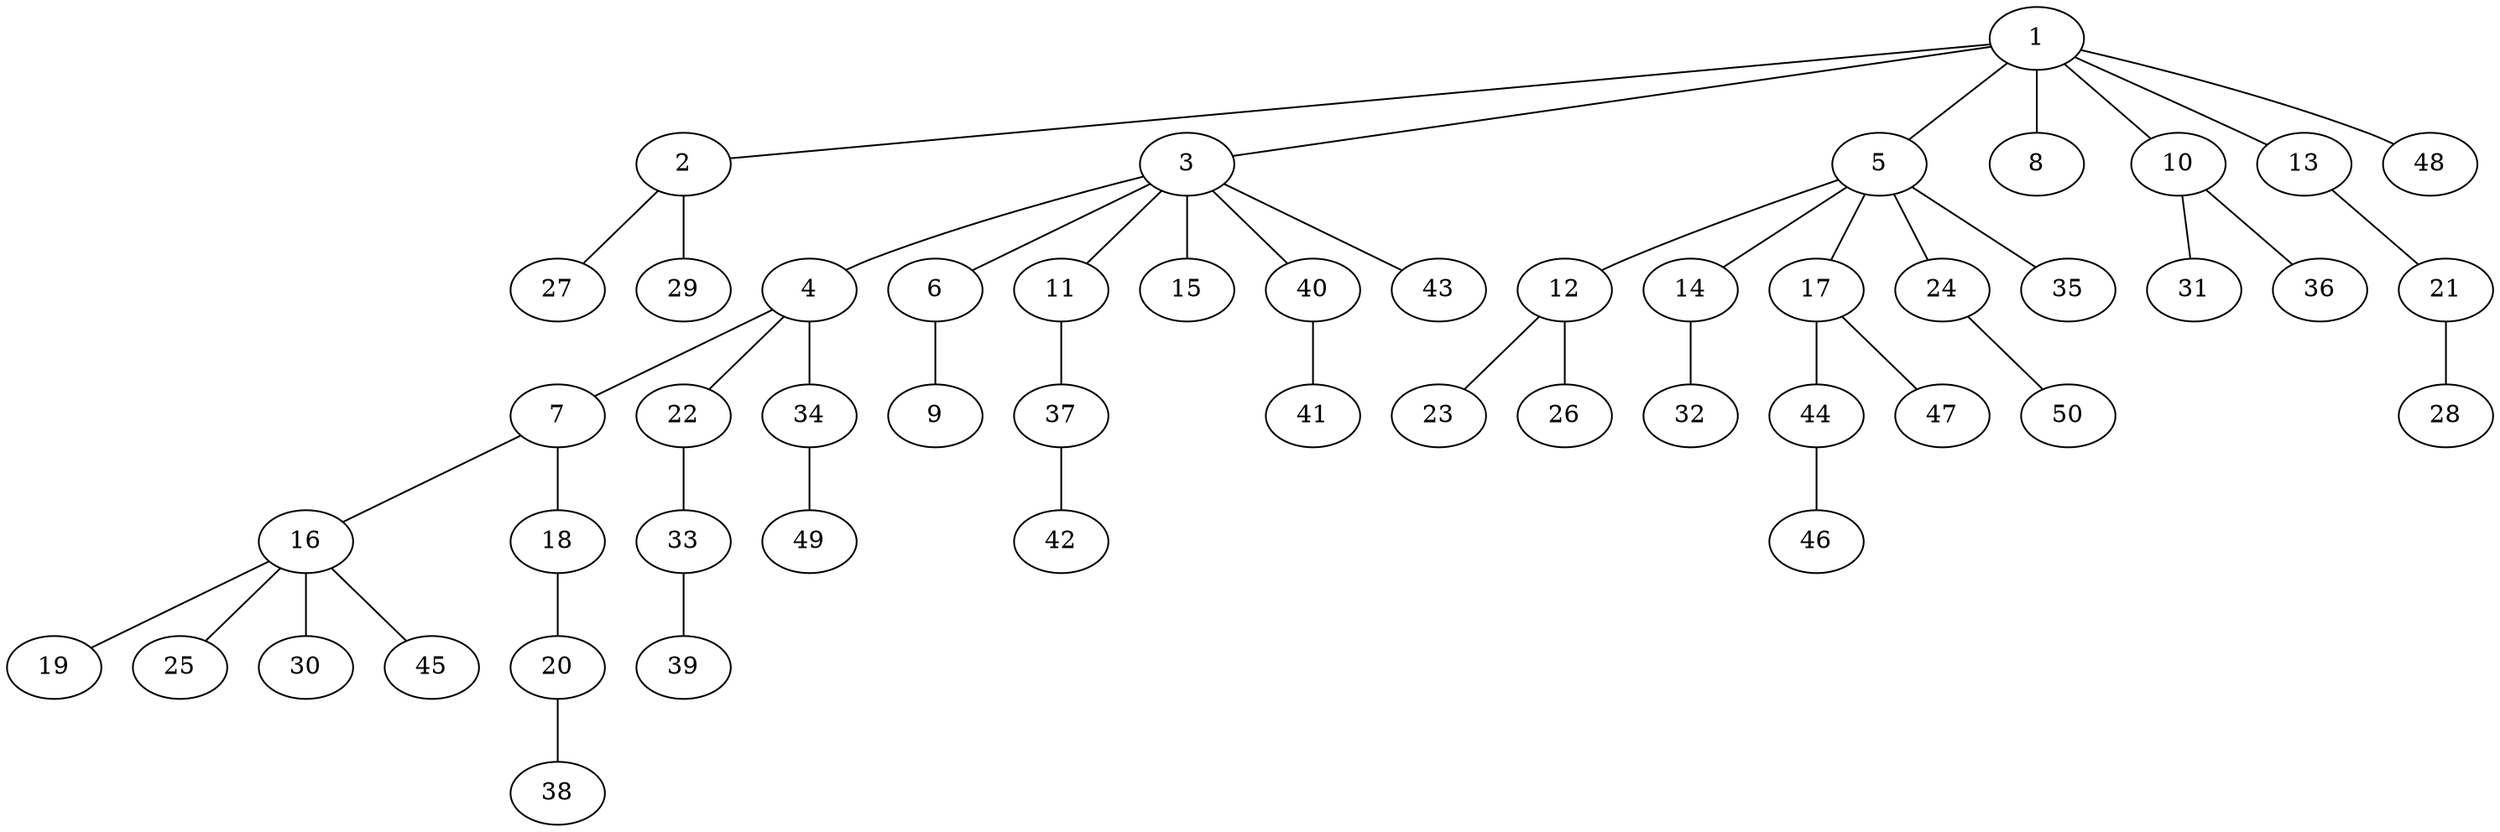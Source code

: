 graph graphname {1--2
1--3
1--5
1--8
1--10
1--13
1--48
2--27
2--29
3--4
3--6
3--11
3--15
3--40
3--43
4--7
4--22
4--34
5--12
5--14
5--17
5--24
5--35
6--9
7--16
7--18
10--31
10--36
11--37
12--23
12--26
13--21
14--32
16--19
16--25
16--30
16--45
17--44
17--47
18--20
20--38
21--28
22--33
24--50
33--39
34--49
37--42
40--41
44--46
}